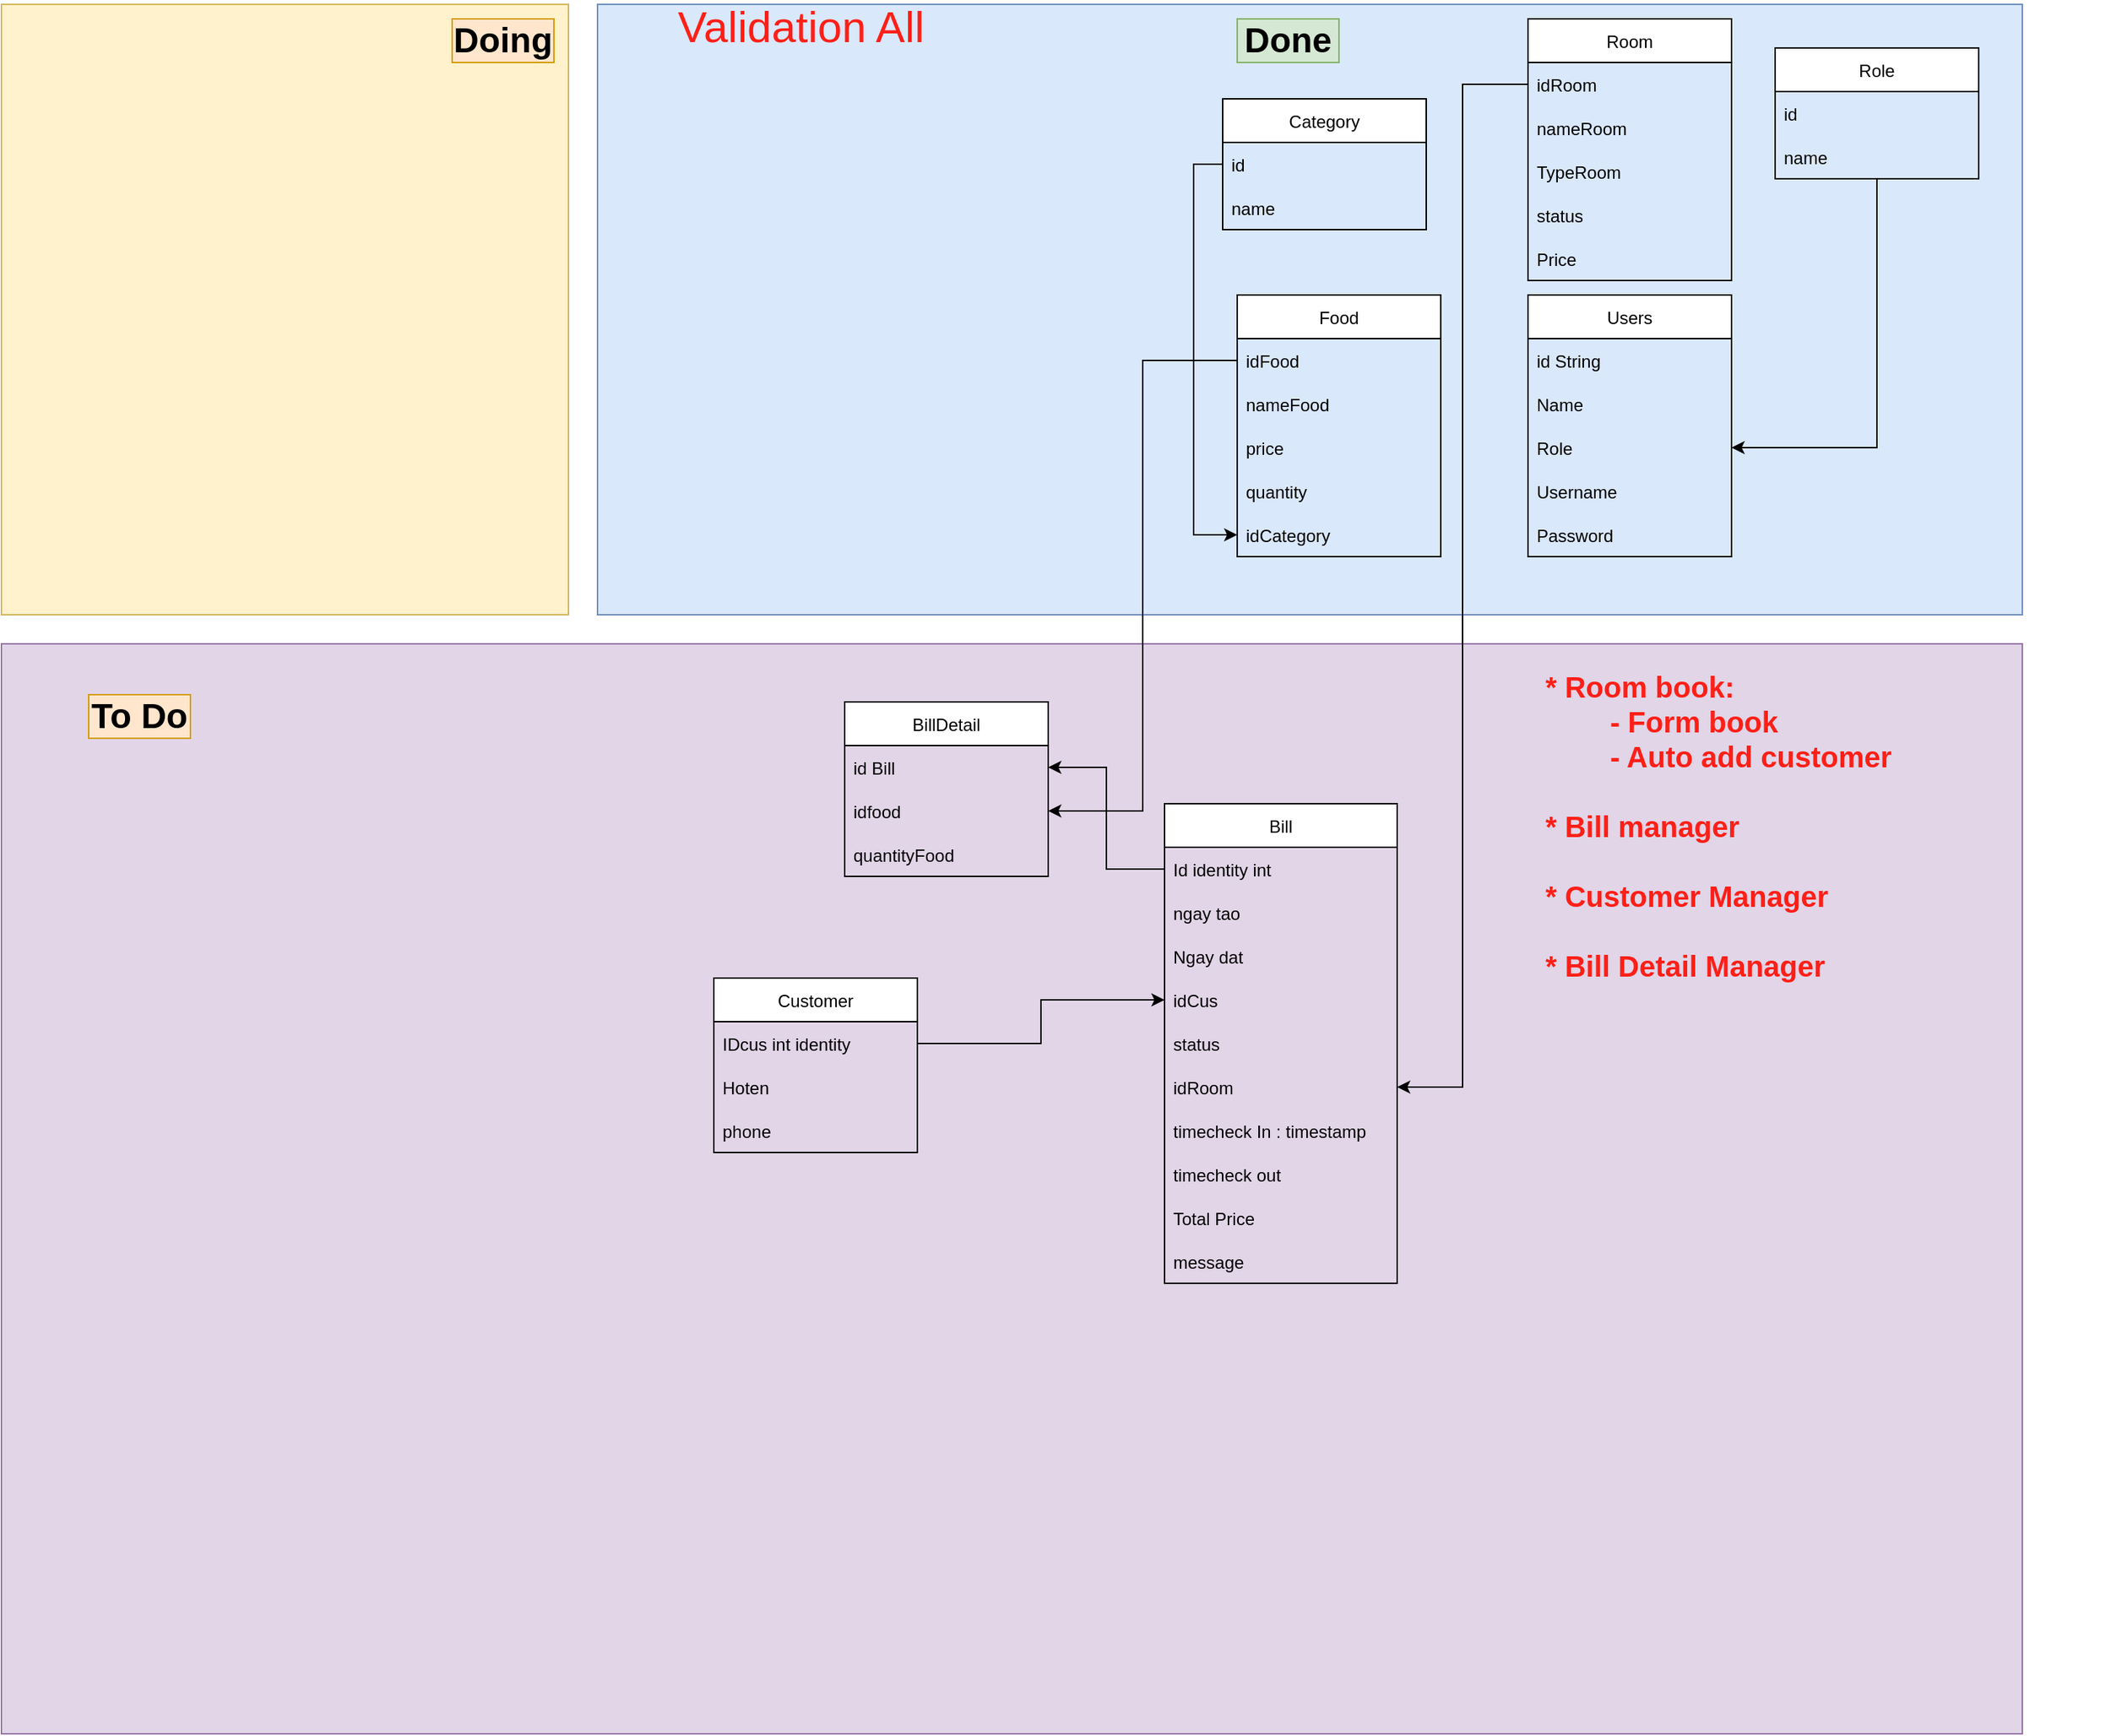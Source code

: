<mxfile version="16.0.0" type="device"><diagram id="w9grq7raoQOu19FhDTEP" name="Page-1"><mxGraphModel dx="2628" dy="1094" grid="1" gridSize="10" guides="1" tooltips="1" connect="1" arrows="1" fold="1" page="1" pageScale="1" pageWidth="850" pageHeight="1100" math="0" shadow="0"><root><mxCell id="0"/><mxCell id="1" parent="0"/><mxCell id="NQvw7-BNusnK6Q77nifB-6" value="" style="rounded=0;whiteSpace=wrap;html=1;fontSize=24;fillColor=#e1d5e7;strokeColor=#9673a6;" parent="1" vertex="1"><mxGeometry x="-350" y="500" width="1390" height="750" as="geometry"/></mxCell><mxCell id="NQvw7-BNusnK6Q77nifB-3" value="" style="rounded=0;whiteSpace=wrap;html=1;fillColor=#fff2cc;strokeColor=#d6b656;" parent="1" vertex="1"><mxGeometry x="-350" y="60" width="390" height="420" as="geometry"/></mxCell><mxCell id="NQvw7-BNusnK6Q77nifB-1" value="" style="rounded=0;whiteSpace=wrap;html=1;fillColor=#dae8fc;strokeColor=#6c8ebf;" parent="1" vertex="1"><mxGeometry x="60" y="60" width="980" height="420" as="geometry"/></mxCell><mxCell id="ckwULzRSpGX4vH-5wd21-15" value="Customer" style="swimlane;fontStyle=0;childLayout=stackLayout;horizontal=1;startSize=30;horizontalStack=0;resizeParent=1;resizeParentMax=0;resizeLast=0;collapsible=1;marginBottom=0;" parent="1" vertex="1"><mxGeometry x="140" y="730" width="140" height="120" as="geometry"/></mxCell><mxCell id="ckwULzRSpGX4vH-5wd21-16" value="IDcus int identity" style="text;strokeColor=none;fillColor=none;align=left;verticalAlign=middle;spacingLeft=4;spacingRight=4;overflow=hidden;points=[[0,0.5],[1,0.5]];portConstraint=eastwest;rotatable=0;" parent="ckwULzRSpGX4vH-5wd21-15" vertex="1"><mxGeometry y="30" width="140" height="30" as="geometry"/></mxCell><mxCell id="ckwULzRSpGX4vH-5wd21-17" value="Hoten" style="text;strokeColor=none;fillColor=none;align=left;verticalAlign=middle;spacingLeft=4;spacingRight=4;overflow=hidden;points=[[0,0.5],[1,0.5]];portConstraint=eastwest;rotatable=0;" parent="ckwULzRSpGX4vH-5wd21-15" vertex="1"><mxGeometry y="60" width="140" height="30" as="geometry"/></mxCell><mxCell id="ckwULzRSpGX4vH-5wd21-49" value="phone" style="text;strokeColor=none;fillColor=none;align=left;verticalAlign=middle;spacingLeft=4;spacingRight=4;overflow=hidden;points=[[0,0.5],[1,0.5]];portConstraint=eastwest;rotatable=0;" parent="ckwULzRSpGX4vH-5wd21-15" vertex="1"><mxGeometry y="90" width="140" height="30" as="geometry"/></mxCell><mxCell id="ckwULzRSpGX4vH-5wd21-19" value="Users" style="swimlane;fontStyle=0;childLayout=stackLayout;horizontal=1;startSize=30;horizontalStack=0;resizeParent=1;resizeParentMax=0;resizeLast=0;collapsible=1;marginBottom=0;" parent="1" vertex="1"><mxGeometry x="700" y="260" width="140" height="180" as="geometry"/></mxCell><mxCell id="ckwULzRSpGX4vH-5wd21-20" value="id String" style="text;strokeColor=none;fillColor=none;align=left;verticalAlign=middle;spacingLeft=4;spacingRight=4;overflow=hidden;points=[[0,0.5],[1,0.5]];portConstraint=eastwest;rotatable=0;" parent="ckwULzRSpGX4vH-5wd21-19" vertex="1"><mxGeometry y="30" width="140" height="30" as="geometry"/></mxCell><mxCell id="ckwULzRSpGX4vH-5wd21-21" value="Name" style="text;strokeColor=none;fillColor=none;align=left;verticalAlign=middle;spacingLeft=4;spacingRight=4;overflow=hidden;points=[[0,0.5],[1,0.5]];portConstraint=eastwest;rotatable=0;" parent="ckwULzRSpGX4vH-5wd21-19" vertex="1"><mxGeometry y="60" width="140" height="30" as="geometry"/></mxCell><mxCell id="ckwULzRSpGX4vH-5wd21-22" value="Role" style="text;strokeColor=none;fillColor=none;align=left;verticalAlign=middle;spacingLeft=4;spacingRight=4;overflow=hidden;points=[[0,0.5],[1,0.5]];portConstraint=eastwest;rotatable=0;" parent="ckwULzRSpGX4vH-5wd21-19" vertex="1"><mxGeometry y="90" width="140" height="30" as="geometry"/></mxCell><mxCell id="ckwULzRSpGX4vH-5wd21-47" value="Username" style="text;strokeColor=none;fillColor=none;align=left;verticalAlign=middle;spacingLeft=4;spacingRight=4;overflow=hidden;points=[[0,0.5],[1,0.5]];portConstraint=eastwest;rotatable=0;" parent="ckwULzRSpGX4vH-5wd21-19" vertex="1"><mxGeometry y="120" width="140" height="30" as="geometry"/></mxCell><mxCell id="ckwULzRSpGX4vH-5wd21-48" value="Password" style="text;strokeColor=none;fillColor=none;align=left;verticalAlign=middle;spacingLeft=4;spacingRight=4;overflow=hidden;points=[[0,0.5],[1,0.5]];portConstraint=eastwest;rotatable=0;" parent="ckwULzRSpGX4vH-5wd21-19" vertex="1"><mxGeometry y="150" width="140" height="30" as="geometry"/></mxCell><mxCell id="ckwULzRSpGX4vH-5wd21-27" value="Room" style="swimlane;fontStyle=0;childLayout=stackLayout;horizontal=1;startSize=30;horizontalStack=0;resizeParent=1;resizeParentMax=0;resizeLast=0;collapsible=1;marginBottom=0;" parent="1" vertex="1"><mxGeometry x="700" y="70" width="140" height="180" as="geometry"/></mxCell><mxCell id="ckwULzRSpGX4vH-5wd21-28" value="idRoom" style="text;strokeColor=none;fillColor=none;align=left;verticalAlign=middle;spacingLeft=4;spacingRight=4;overflow=hidden;points=[[0,0.5],[1,0.5]];portConstraint=eastwest;rotatable=0;" parent="ckwULzRSpGX4vH-5wd21-27" vertex="1"><mxGeometry y="30" width="140" height="30" as="geometry"/></mxCell><mxCell id="ckwULzRSpGX4vH-5wd21-69" value="nameRoom" style="text;strokeColor=none;fillColor=none;align=left;verticalAlign=middle;spacingLeft=4;spacingRight=4;overflow=hidden;points=[[0,0.5],[1,0.5]];portConstraint=eastwest;rotatable=0;" parent="ckwULzRSpGX4vH-5wd21-27" vertex="1"><mxGeometry y="60" width="140" height="30" as="geometry"/></mxCell><mxCell id="6aZhf54eSi-JH4mKwvQO-6" value="TypeRoom" style="text;strokeColor=none;fillColor=none;align=left;verticalAlign=middle;spacingLeft=4;spacingRight=4;overflow=hidden;points=[[0,0.5],[1,0.5]];portConstraint=eastwest;rotatable=0;" parent="ckwULzRSpGX4vH-5wd21-27" vertex="1"><mxGeometry y="90" width="140" height="30" as="geometry"/></mxCell><mxCell id="6aZhf54eSi-JH4mKwvQO-20" value="status" style="text;strokeColor=none;fillColor=none;align=left;verticalAlign=middle;spacingLeft=4;spacingRight=4;overflow=hidden;points=[[0,0.5],[1,0.5]];portConstraint=eastwest;rotatable=0;" parent="ckwULzRSpGX4vH-5wd21-27" vertex="1"><mxGeometry y="120" width="140" height="30" as="geometry"/></mxCell><mxCell id="6aZhf54eSi-JH4mKwvQO-7" value="Price" style="text;strokeColor=none;fillColor=none;align=left;verticalAlign=middle;spacingLeft=4;spacingRight=4;overflow=hidden;points=[[0,0.5],[1,0.5]];portConstraint=eastwest;rotatable=0;" parent="ckwULzRSpGX4vH-5wd21-27" vertex="1"><mxGeometry y="150" width="140" height="30" as="geometry"/></mxCell><mxCell id="ckwULzRSpGX4vH-5wd21-31" value="Food" style="swimlane;fontStyle=0;childLayout=stackLayout;horizontal=1;startSize=30;horizontalStack=0;resizeParent=1;resizeParentMax=0;resizeLast=0;collapsible=1;marginBottom=0;" parent="1" vertex="1"><mxGeometry x="500" y="260" width="140" height="180" as="geometry"/></mxCell><mxCell id="ckwULzRSpGX4vH-5wd21-33" value="idFood" style="text;strokeColor=none;fillColor=none;align=left;verticalAlign=middle;spacingLeft=4;spacingRight=4;overflow=hidden;points=[[0,0.5],[1,0.5]];portConstraint=eastwest;rotatable=0;" parent="ckwULzRSpGX4vH-5wd21-31" vertex="1"><mxGeometry y="30" width="140" height="30" as="geometry"/></mxCell><mxCell id="ckwULzRSpGX4vH-5wd21-32" value="nameFood" style="text;strokeColor=none;fillColor=none;align=left;verticalAlign=middle;spacingLeft=4;spacingRight=4;overflow=hidden;points=[[0,0.5],[1,0.5]];portConstraint=eastwest;rotatable=0;" parent="ckwULzRSpGX4vH-5wd21-31" vertex="1"><mxGeometry y="60" width="140" height="30" as="geometry"/></mxCell><mxCell id="ckwULzRSpGX4vH-5wd21-34" value="price" style="text;strokeColor=none;fillColor=none;align=left;verticalAlign=middle;spacingLeft=4;spacingRight=4;overflow=hidden;points=[[0,0.5],[1,0.5]];portConstraint=eastwest;rotatable=0;" parent="ckwULzRSpGX4vH-5wd21-31" vertex="1"><mxGeometry y="90" width="140" height="30" as="geometry"/></mxCell><mxCell id="ckwULzRSpGX4vH-5wd21-71" value="quantity" style="text;strokeColor=none;fillColor=none;align=left;verticalAlign=middle;spacingLeft=4;spacingRight=4;overflow=hidden;points=[[0,0.5],[1,0.5]];portConstraint=eastwest;rotatable=0;" parent="ckwULzRSpGX4vH-5wd21-31" vertex="1"><mxGeometry y="120" width="140" height="30" as="geometry"/></mxCell><mxCell id="DVMh2OD3ZCxhIXcD10r7-8" value="idCategory" style="text;strokeColor=none;fillColor=none;align=left;verticalAlign=middle;spacingLeft=4;spacingRight=4;overflow=hidden;points=[[0,0.5],[1,0.5]];portConstraint=eastwest;rotatable=0;" parent="ckwULzRSpGX4vH-5wd21-31" vertex="1"><mxGeometry y="150" width="140" height="30" as="geometry"/></mxCell><mxCell id="ckwULzRSpGX4vH-5wd21-35" value="Bill" style="swimlane;fontStyle=0;childLayout=stackLayout;horizontal=1;startSize=30;horizontalStack=0;resizeParent=1;resizeParentMax=0;resizeLast=0;collapsible=1;marginBottom=0;" parent="1" vertex="1"><mxGeometry x="450" y="610" width="160" height="330" as="geometry"/></mxCell><mxCell id="ckwULzRSpGX4vH-5wd21-36" value="Id identity int" style="text;strokeColor=none;fillColor=none;align=left;verticalAlign=middle;spacingLeft=4;spacingRight=4;overflow=hidden;points=[[0,0.5],[1,0.5]];portConstraint=eastwest;rotatable=0;" parent="ckwULzRSpGX4vH-5wd21-35" vertex="1"><mxGeometry y="30" width="160" height="30" as="geometry"/></mxCell><mxCell id="ckwULzRSpGX4vH-5wd21-37" value="ngay tao" style="text;strokeColor=none;fillColor=none;align=left;verticalAlign=middle;spacingLeft=4;spacingRight=4;overflow=hidden;points=[[0,0.5],[1,0.5]];portConstraint=eastwest;rotatable=0;" parent="ckwULzRSpGX4vH-5wd21-35" vertex="1"><mxGeometry y="60" width="160" height="30" as="geometry"/></mxCell><mxCell id="6aZhf54eSi-JH4mKwvQO-4" value="Ngay dat" style="text;strokeColor=none;fillColor=none;align=left;verticalAlign=middle;spacingLeft=4;spacingRight=4;overflow=hidden;points=[[0,0.5],[1,0.5]];portConstraint=eastwest;rotatable=0;" parent="ckwULzRSpGX4vH-5wd21-35" vertex="1"><mxGeometry y="90" width="160" height="30" as="geometry"/></mxCell><mxCell id="6aZhf54eSi-JH4mKwvQO-3" value="idCus" style="text;strokeColor=none;fillColor=none;align=left;verticalAlign=middle;spacingLeft=4;spacingRight=4;overflow=hidden;points=[[0,0.5],[1,0.5]];portConstraint=eastwest;rotatable=0;" parent="ckwULzRSpGX4vH-5wd21-35" vertex="1"><mxGeometry y="120" width="160" height="30" as="geometry"/></mxCell><mxCell id="6aZhf54eSi-JH4mKwvQO-21" value="status" style="text;strokeColor=none;fillColor=none;align=left;verticalAlign=middle;spacingLeft=4;spacingRight=4;overflow=hidden;points=[[0,0.5],[1,0.5]];portConstraint=eastwest;rotatable=0;" parent="ckwULzRSpGX4vH-5wd21-35" vertex="1"><mxGeometry y="150" width="160" height="30" as="geometry"/></mxCell><mxCell id="DVMh2OD3ZCxhIXcD10r7-11" value="idRoom" style="text;strokeColor=none;fillColor=none;align=left;verticalAlign=middle;spacingLeft=4;spacingRight=4;overflow=hidden;points=[[0,0.5],[1,0.5]];portConstraint=eastwest;rotatable=0;" parent="ckwULzRSpGX4vH-5wd21-35" vertex="1"><mxGeometry y="180" width="160" height="30" as="geometry"/></mxCell><mxCell id="6aZhf54eSi-JH4mKwvQO-22" value="timecheck In : timestamp" style="text;strokeColor=none;fillColor=none;align=left;verticalAlign=middle;spacingLeft=4;spacingRight=4;overflow=hidden;points=[[0,0.5],[1,0.5]];portConstraint=eastwest;rotatable=0;" parent="ckwULzRSpGX4vH-5wd21-35" vertex="1"><mxGeometry y="210" width="160" height="30" as="geometry"/></mxCell><mxCell id="6aZhf54eSi-JH4mKwvQO-23" value="timecheck out" style="text;strokeColor=none;fillColor=none;align=left;verticalAlign=middle;spacingLeft=4;spacingRight=4;overflow=hidden;points=[[0,0.5],[1,0.5]];portConstraint=eastwest;rotatable=0;" parent="ckwULzRSpGX4vH-5wd21-35" vertex="1"><mxGeometry y="240" width="160" height="30" as="geometry"/></mxCell><mxCell id="ckwULzRSpGX4vH-5wd21-53" value="Total Price" style="text;strokeColor=none;fillColor=none;align=left;verticalAlign=middle;spacingLeft=4;spacingRight=4;overflow=hidden;points=[[0,0.5],[1,0.5]];portConstraint=eastwest;rotatable=0;" parent="ckwULzRSpGX4vH-5wd21-35" vertex="1"><mxGeometry y="270" width="160" height="30" as="geometry"/></mxCell><mxCell id="NQvw7-BNusnK6Q77nifB-13" value="message" style="text;strokeColor=none;fillColor=none;align=left;verticalAlign=middle;spacingLeft=4;spacingRight=4;overflow=hidden;points=[[0,0.5],[1,0.5]];portConstraint=eastwest;rotatable=0;" parent="ckwULzRSpGX4vH-5wd21-35" vertex="1"><mxGeometry y="300" width="160" height="30" as="geometry"/></mxCell><mxCell id="6aZhf54eSi-JH4mKwvQO-5" style="edgeStyle=orthogonalEdgeStyle;rounded=0;orthogonalLoop=1;jettySize=auto;html=1;entryX=0;entryY=0.5;entryDx=0;entryDy=0;" parent="1" source="ckwULzRSpGX4vH-5wd21-16" target="6aZhf54eSi-JH4mKwvQO-3" edge="1"><mxGeometry relative="1" as="geometry"/></mxCell><mxCell id="6aZhf54eSi-JH4mKwvQO-8" value="BillDetail" style="swimlane;fontStyle=0;childLayout=stackLayout;horizontal=1;startSize=30;horizontalStack=0;resizeParent=1;resizeParentMax=0;resizeLast=0;collapsible=1;marginBottom=0;" parent="1" vertex="1"><mxGeometry x="230" y="540" width="140" height="120" as="geometry"/></mxCell><mxCell id="6aZhf54eSi-JH4mKwvQO-9" value="id Bill" style="text;strokeColor=none;fillColor=none;align=left;verticalAlign=middle;spacingLeft=4;spacingRight=4;overflow=hidden;points=[[0,0.5],[1,0.5]];portConstraint=eastwest;rotatable=0;" parent="6aZhf54eSi-JH4mKwvQO-8" vertex="1"><mxGeometry y="30" width="140" height="30" as="geometry"/></mxCell><mxCell id="6aZhf54eSi-JH4mKwvQO-11" value="idfood" style="text;strokeColor=none;fillColor=none;align=left;verticalAlign=middle;spacingLeft=4;spacingRight=4;overflow=hidden;points=[[0,0.5],[1,0.5]];portConstraint=eastwest;rotatable=0;" parent="6aZhf54eSi-JH4mKwvQO-8" vertex="1"><mxGeometry y="60" width="140" height="30" as="geometry"/></mxCell><mxCell id="6aZhf54eSi-JH4mKwvQO-19" value="quantityFood" style="text;strokeColor=none;fillColor=none;align=left;verticalAlign=middle;spacingLeft=4;spacingRight=4;overflow=hidden;points=[[0,0.5],[1,0.5]];portConstraint=eastwest;rotatable=0;" parent="6aZhf54eSi-JH4mKwvQO-8" vertex="1"><mxGeometry y="90" width="140" height="30" as="geometry"/></mxCell><mxCell id="6aZhf54eSi-JH4mKwvQO-17" style="edgeStyle=orthogonalEdgeStyle;rounded=0;orthogonalLoop=1;jettySize=auto;html=1;" parent="1" source="ckwULzRSpGX4vH-5wd21-33" target="6aZhf54eSi-JH4mKwvQO-11" edge="1"><mxGeometry relative="1" as="geometry"/></mxCell><mxCell id="6aZhf54eSi-JH4mKwvQO-18" style="edgeStyle=orthogonalEdgeStyle;rounded=0;orthogonalLoop=1;jettySize=auto;html=1;entryX=1;entryY=0.5;entryDx=0;entryDy=0;" parent="1" source="ckwULzRSpGX4vH-5wd21-36" target="6aZhf54eSi-JH4mKwvQO-9" edge="1"><mxGeometry relative="1" as="geometry"/></mxCell><mxCell id="DVMh2OD3ZCxhIXcD10r7-3" value="Category" style="swimlane;fontStyle=0;childLayout=stackLayout;horizontal=1;startSize=30;horizontalStack=0;resizeParent=1;resizeParentMax=0;resizeLast=0;collapsible=1;marginBottom=0;" parent="1" vertex="1"><mxGeometry x="490" y="125" width="140" height="90" as="geometry"/></mxCell><mxCell id="DVMh2OD3ZCxhIXcD10r7-4" value="id" style="text;strokeColor=none;fillColor=none;align=left;verticalAlign=middle;spacingLeft=4;spacingRight=4;overflow=hidden;points=[[0,0.5],[1,0.5]];portConstraint=eastwest;rotatable=0;" parent="DVMh2OD3ZCxhIXcD10r7-3" vertex="1"><mxGeometry y="30" width="140" height="30" as="geometry"/></mxCell><mxCell id="DVMh2OD3ZCxhIXcD10r7-5" value="name" style="text;strokeColor=none;fillColor=none;align=left;verticalAlign=middle;spacingLeft=4;spacingRight=4;overflow=hidden;points=[[0,0.5],[1,0.5]];portConstraint=eastwest;rotatable=0;" parent="DVMh2OD3ZCxhIXcD10r7-3" vertex="1"><mxGeometry y="60" width="140" height="30" as="geometry"/></mxCell><mxCell id="DVMh2OD3ZCxhIXcD10r7-9" style="edgeStyle=orthogonalEdgeStyle;rounded=0;orthogonalLoop=1;jettySize=auto;html=1;entryX=0;entryY=0.5;entryDx=0;entryDy=0;exitX=0;exitY=0.5;exitDx=0;exitDy=0;" parent="1" source="DVMh2OD3ZCxhIXcD10r7-4" target="DVMh2OD3ZCxhIXcD10r7-8" edge="1"><mxGeometry relative="1" as="geometry"/></mxCell><mxCell id="DVMh2OD3ZCxhIXcD10r7-16" style="edgeStyle=orthogonalEdgeStyle;rounded=0;orthogonalLoop=1;jettySize=auto;html=1;entryX=1;entryY=0.5;entryDx=0;entryDy=0;" parent="1" source="ckwULzRSpGX4vH-5wd21-28" target="DVMh2OD3ZCxhIXcD10r7-11" edge="1"><mxGeometry relative="1" as="geometry"/></mxCell><mxCell id="NQvw7-BNusnK6Q77nifB-4" value="&lt;font style=&quot;font-size: 24px&quot;&gt;&lt;b&gt;Done&lt;/b&gt;&lt;/font&gt;" style="text;html=1;strokeColor=#82b366;fillColor=#d5e8d4;align=center;verticalAlign=middle;whiteSpace=wrap;rounded=0;" parent="1" vertex="1"><mxGeometry x="500" y="70" width="70" height="30" as="geometry"/></mxCell><mxCell id="NQvw7-BNusnK6Q77nifB-5" value="&lt;span style=&quot;font-size: 24px&quot;&gt;&lt;b&gt;Doing&lt;/b&gt;&lt;/span&gt;" style="text;html=1;strokeColor=#d79b00;fillColor=#ffe6cc;align=center;verticalAlign=middle;whiteSpace=wrap;rounded=0;" parent="1" vertex="1"><mxGeometry x="-40" y="70" width="70" height="30" as="geometry"/></mxCell><mxCell id="NQvw7-BNusnK6Q77nifB-7" value="&lt;span style=&quot;font-size: 24px&quot;&gt;&lt;b&gt;To Do&lt;/b&gt;&lt;/span&gt;" style="text;html=1;strokeColor=#d79b00;fillColor=#ffe6cc;align=center;verticalAlign=middle;whiteSpace=wrap;rounded=0;" parent="1" vertex="1"><mxGeometry x="-290" y="535" width="70" height="30" as="geometry"/></mxCell><mxCell id="FFeLo4U2bz8Z5LL3bPhP-4" style="edgeStyle=orthogonalEdgeStyle;rounded=0;orthogonalLoop=1;jettySize=auto;html=1;entryX=1;entryY=0.5;entryDx=0;entryDy=0;" edge="1" parent="1" source="FFeLo4U2bz8Z5LL3bPhP-1" target="ckwULzRSpGX4vH-5wd21-22"><mxGeometry relative="1" as="geometry"/></mxCell><mxCell id="FFeLo4U2bz8Z5LL3bPhP-1" value="Role" style="swimlane;fontStyle=0;childLayout=stackLayout;horizontal=1;startSize=30;horizontalStack=0;resizeParent=1;resizeParentMax=0;resizeLast=0;collapsible=1;marginBottom=0;" vertex="1" parent="1"><mxGeometry x="870" y="90" width="140" height="90" as="geometry"/></mxCell><mxCell id="FFeLo4U2bz8Z5LL3bPhP-2" value="id" style="text;strokeColor=none;fillColor=none;align=left;verticalAlign=middle;spacingLeft=4;spacingRight=4;overflow=hidden;points=[[0,0.5],[1,0.5]];portConstraint=eastwest;rotatable=0;" vertex="1" parent="FFeLo4U2bz8Z5LL3bPhP-1"><mxGeometry y="30" width="140" height="30" as="geometry"/></mxCell><mxCell id="FFeLo4U2bz8Z5LL3bPhP-3" value="name" style="text;strokeColor=none;fillColor=none;align=left;verticalAlign=middle;spacingLeft=4;spacingRight=4;overflow=hidden;points=[[0,0.5],[1,0.5]];portConstraint=eastwest;rotatable=0;" vertex="1" parent="FFeLo4U2bz8Z5LL3bPhP-1"><mxGeometry y="60" width="140" height="30" as="geometry"/></mxCell><mxCell id="FFeLo4U2bz8Z5LL3bPhP-10" value="&lt;b style=&quot;font-size: 20px&quot;&gt;&lt;font style=&quot;font-size: 20px&quot; color=&quot;#ff1f17&quot;&gt;* Room book:&lt;br&gt;&lt;/font&gt;&lt;/b&gt;&lt;div style=&quot;font-size: 20px&quot;&gt;&lt;b&gt;&lt;font style=&quot;font-size: 20px&quot; color=&quot;#ff1f17&quot;&gt;&lt;span style=&quot;white-space: pre&quot;&gt;&#9;&lt;/span&gt;- Form book&lt;br&gt;&lt;/font&gt;&lt;/b&gt;&lt;/div&gt;&lt;div style=&quot;font-size: 20px&quot;&gt;&lt;b&gt;&lt;font style=&quot;font-size: 20px&quot; color=&quot;#ff1f17&quot;&gt;&lt;span style=&quot;white-space: pre&quot;&gt;&#9;&lt;/span&gt;- Auto add customer&lt;/font&gt;&lt;/b&gt;&lt;/div&gt;&lt;div style=&quot;font-size: 20px&quot;&gt;&lt;b&gt;&lt;font style=&quot;font-size: 20px&quot; color=&quot;#ff1f17&quot;&gt;&lt;br&gt;&lt;/font&gt;&lt;/b&gt;&lt;/div&gt;&lt;b style=&quot;font-size: 20px&quot;&gt;&lt;font style=&quot;font-size: 20px&quot; color=&quot;#ff1f17&quot;&gt;* Bill manager&lt;br&gt;&lt;br&gt;* Customer Manager&lt;br&gt;&lt;br&gt;* Bill Detail Manager&lt;/font&gt;&lt;/b&gt;" style="text;html=1;strokeColor=none;fillColor=none;align=left;verticalAlign=middle;whiteSpace=wrap;rounded=0;" vertex="1" parent="1"><mxGeometry x="710" y="490" width="390" height="270" as="geometry"/></mxCell><mxCell id="FFeLo4U2bz8Z5LL3bPhP-11" value="&lt;font style=&quot;font-size: 30px&quot;&gt;Validation All&lt;/font&gt;" style="text;html=1;strokeColor=none;fillColor=none;align=center;verticalAlign=middle;whiteSpace=wrap;rounded=0;fontSize=20;fontColor=#FF1F17;" vertex="1" parent="1"><mxGeometry x="60" y="60" width="280" height="30" as="geometry"/></mxCell></root></mxGraphModel></diagram></mxfile>